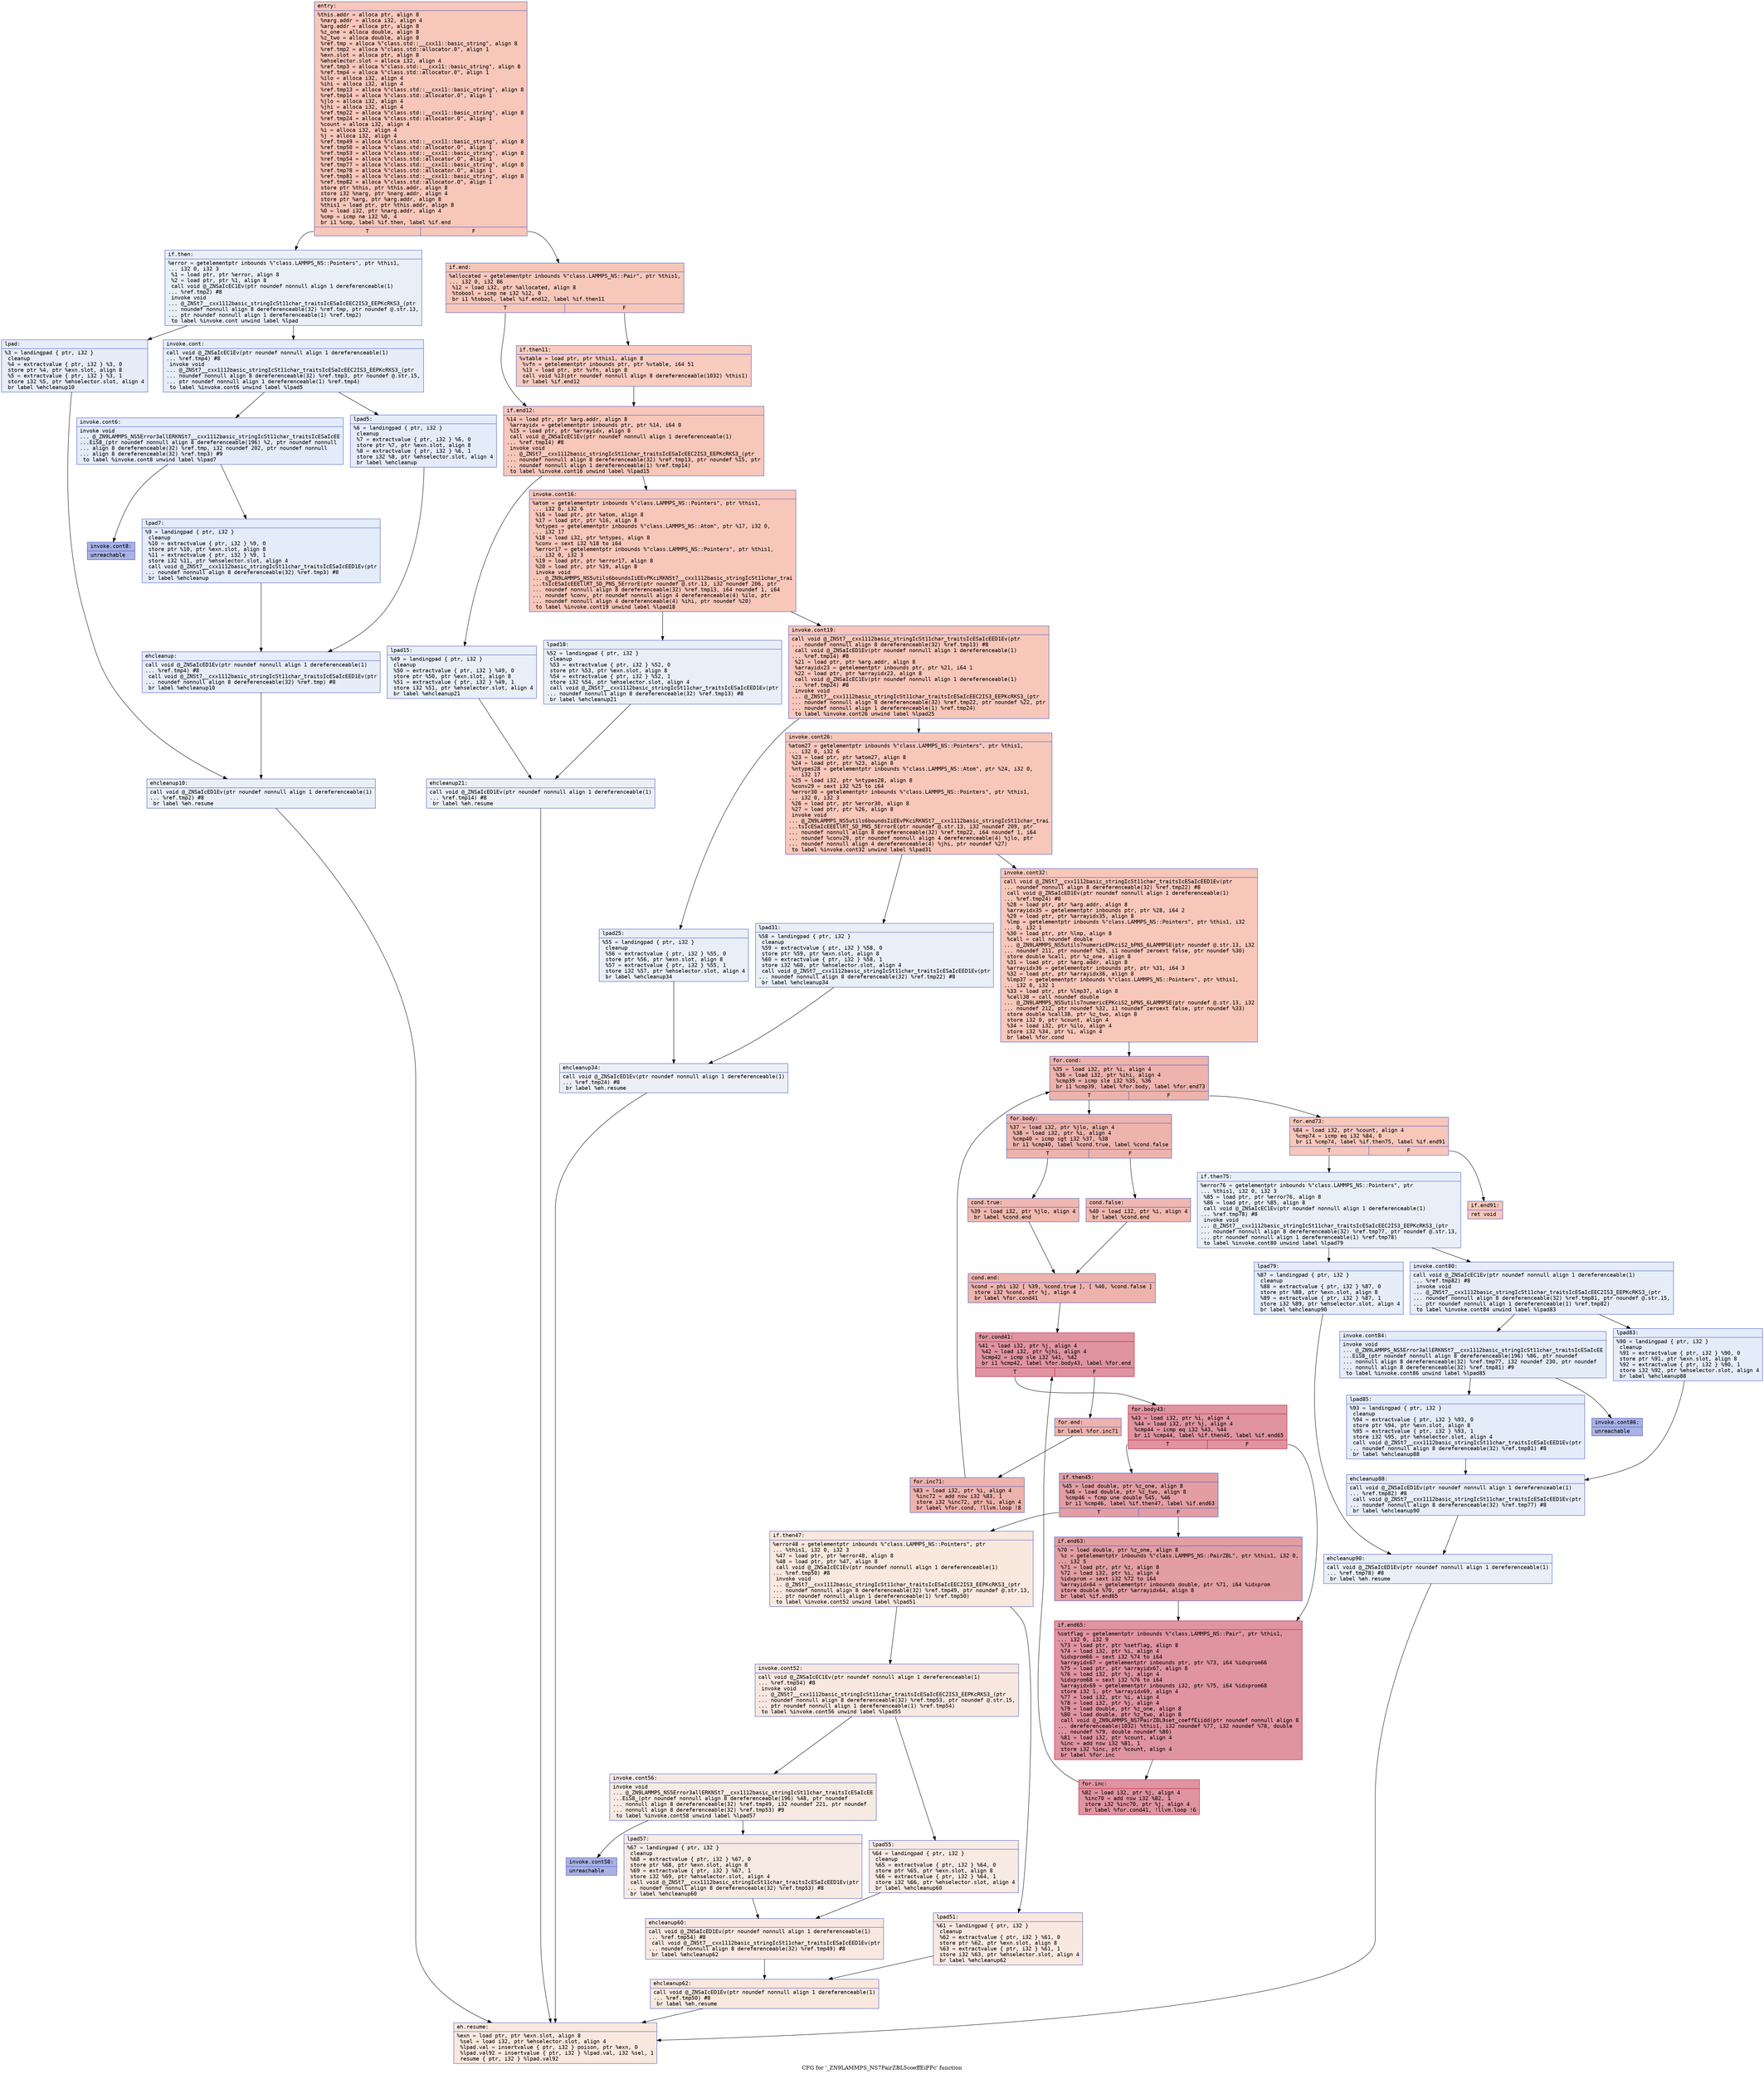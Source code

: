 digraph "CFG for '_ZN9LAMMPS_NS7PairZBL5coeffEiPPc' function" {
	label="CFG for '_ZN9LAMMPS_NS7PairZBL5coeffEiPPc' function";

	Node0x55e995863f20 [shape=record,color="#3d50c3ff", style=filled, fillcolor="#ec7f6370" fontname="Courier",label="{entry:\l|  %this.addr = alloca ptr, align 8\l  %narg.addr = alloca i32, align 4\l  %arg.addr = alloca ptr, align 8\l  %z_one = alloca double, align 8\l  %z_two = alloca double, align 8\l  %ref.tmp = alloca %\"class.std::__cxx11::basic_string\", align 8\l  %ref.tmp2 = alloca %\"class.std::allocator.0\", align 1\l  %exn.slot = alloca ptr, align 8\l  %ehselector.slot = alloca i32, align 4\l  %ref.tmp3 = alloca %\"class.std::__cxx11::basic_string\", align 8\l  %ref.tmp4 = alloca %\"class.std::allocator.0\", align 1\l  %ilo = alloca i32, align 4\l  %ihi = alloca i32, align 4\l  %ref.tmp13 = alloca %\"class.std::__cxx11::basic_string\", align 8\l  %ref.tmp14 = alloca %\"class.std::allocator.0\", align 1\l  %jlo = alloca i32, align 4\l  %jhi = alloca i32, align 4\l  %ref.tmp22 = alloca %\"class.std::__cxx11::basic_string\", align 8\l  %ref.tmp24 = alloca %\"class.std::allocator.0\", align 1\l  %count = alloca i32, align 4\l  %i = alloca i32, align 4\l  %j = alloca i32, align 4\l  %ref.tmp49 = alloca %\"class.std::__cxx11::basic_string\", align 8\l  %ref.tmp50 = alloca %\"class.std::allocator.0\", align 1\l  %ref.tmp53 = alloca %\"class.std::__cxx11::basic_string\", align 8\l  %ref.tmp54 = alloca %\"class.std::allocator.0\", align 1\l  %ref.tmp77 = alloca %\"class.std::__cxx11::basic_string\", align 8\l  %ref.tmp78 = alloca %\"class.std::allocator.0\", align 1\l  %ref.tmp81 = alloca %\"class.std::__cxx11::basic_string\", align 8\l  %ref.tmp82 = alloca %\"class.std::allocator.0\", align 1\l  store ptr %this, ptr %this.addr, align 8\l  store i32 %narg, ptr %narg.addr, align 4\l  store ptr %arg, ptr %arg.addr, align 8\l  %this1 = load ptr, ptr %this.addr, align 8\l  %0 = load i32, ptr %narg.addr, align 4\l  %cmp = icmp ne i32 %0, 4\l  br i1 %cmp, label %if.then, label %if.end\l|{<s0>T|<s1>F}}"];
	Node0x55e995863f20:s0 -> Node0x55e9958644b0[tooltip="entry -> if.then\nProbability 0.00%" ];
	Node0x55e995863f20:s1 -> Node0x55e99583cc10[tooltip="entry -> if.end\nProbability 100.00%" ];
	Node0x55e9958644b0 [shape=record,color="#3d50c3ff", style=filled, fillcolor="#cedaeb70" fontname="Courier",label="{if.then:\l|  %error = getelementptr inbounds %\"class.LAMMPS_NS::Pointers\", ptr %this1,\l... i32 0, i32 3\l  %1 = load ptr, ptr %error, align 8\l  %2 = load ptr, ptr %1, align 8\l  call void @_ZNSaIcEC1Ev(ptr noundef nonnull align 1 dereferenceable(1)\l... %ref.tmp2) #8\l  invoke void\l... @_ZNSt7__cxx1112basic_stringIcSt11char_traitsIcESaIcEEC2IS3_EEPKcRKS3_(ptr\l... noundef nonnull align 8 dereferenceable(32) %ref.tmp, ptr noundef @.str.13,\l... ptr noundef nonnull align 1 dereferenceable(1) %ref.tmp2)\l          to label %invoke.cont unwind label %lpad\l}"];
	Node0x55e9958644b0 -> Node0x55e99583d090[tooltip="if.then -> invoke.cont\nProbability 50.00%" ];
	Node0x55e9958644b0 -> Node0x55e99583d110[tooltip="if.then -> lpad\nProbability 50.00%" ];
	Node0x55e99583d090 [shape=record,color="#3d50c3ff", style=filled, fillcolor="#c7d7f070" fontname="Courier",label="{invoke.cont:\l|  call void @_ZNSaIcEC1Ev(ptr noundef nonnull align 1 dereferenceable(1)\l... %ref.tmp4) #8\l  invoke void\l... @_ZNSt7__cxx1112basic_stringIcSt11char_traitsIcESaIcEEC2IS3_EEPKcRKS3_(ptr\l... noundef nonnull align 8 dereferenceable(32) %ref.tmp3, ptr noundef @.str.15,\l... ptr noundef nonnull align 1 dereferenceable(1) %ref.tmp4)\l          to label %invoke.cont6 unwind label %lpad5\l}"];
	Node0x55e99583d090 -> Node0x55e99583d430[tooltip="invoke.cont -> invoke.cont6\nProbability 50.00%" ];
	Node0x55e99583d090 -> Node0x55e99583d480[tooltip="invoke.cont -> lpad5\nProbability 50.00%" ];
	Node0x55e99583d430 [shape=record,color="#3d50c3ff", style=filled, fillcolor="#c1d4f470" fontname="Courier",label="{invoke.cont6:\l|  invoke void\l... @_ZN9LAMMPS_NS5Error3allERKNSt7__cxx1112basic_stringIcSt11char_traitsIcESaIcEE\l...EiS8_(ptr noundef nonnull align 8 dereferenceable(196) %2, ptr noundef nonnull\l... align 8 dereferenceable(32) %ref.tmp, i32 noundef 202, ptr noundef nonnull\l... align 8 dereferenceable(32) %ref.tmp3) #9\l          to label %invoke.cont8 unwind label %lpad7\l}"];
	Node0x55e99583d430 -> Node0x55e99583d3e0[tooltip="invoke.cont6 -> invoke.cont8\nProbability 0.00%" ];
	Node0x55e99583d430 -> Node0x55e99583d740[tooltip="invoke.cont6 -> lpad7\nProbability 100.00%" ];
	Node0x55e99583d3e0 [shape=record,color="#3d50c3ff", style=filled, fillcolor="#3d50c370" fontname="Courier",label="{invoke.cont8:\l|  unreachable\l}"];
	Node0x55e99583d110 [shape=record,color="#3d50c3ff", style=filled, fillcolor="#c7d7f070" fontname="Courier",label="{lpad:\l|  %3 = landingpad \{ ptr, i32 \}\l          cleanup\l  %4 = extractvalue \{ ptr, i32 \} %3, 0\l  store ptr %4, ptr %exn.slot, align 8\l  %5 = extractvalue \{ ptr, i32 \} %3, 1\l  store i32 %5, ptr %ehselector.slot, align 4\l  br label %ehcleanup10\l}"];
	Node0x55e99583d110 -> Node0x55e99583dd00[tooltip="lpad -> ehcleanup10\nProbability 100.00%" ];
	Node0x55e99583d480 [shape=record,color="#3d50c3ff", style=filled, fillcolor="#c1d4f470" fontname="Courier",label="{lpad5:\l|  %6 = landingpad \{ ptr, i32 \}\l          cleanup\l  %7 = extractvalue \{ ptr, i32 \} %6, 0\l  store ptr %7, ptr %exn.slot, align 8\l  %8 = extractvalue \{ ptr, i32 \} %6, 1\l  store i32 %8, ptr %ehselector.slot, align 4\l  br label %ehcleanup\l}"];
	Node0x55e99583d480 -> Node0x55e99583e050[tooltip="lpad5 -> ehcleanup\nProbability 100.00%" ];
	Node0x55e99583d740 [shape=record,color="#3d50c3ff", style=filled, fillcolor="#c1d4f470" fontname="Courier",label="{lpad7:\l|  %9 = landingpad \{ ptr, i32 \}\l          cleanup\l  %10 = extractvalue \{ ptr, i32 \} %9, 0\l  store ptr %10, ptr %exn.slot, align 8\l  %11 = extractvalue \{ ptr, i32 \} %9, 1\l  store i32 %11, ptr %ehselector.slot, align 4\l  call void @_ZNSt7__cxx1112basic_stringIcSt11char_traitsIcESaIcEED1Ev(ptr\l... noundef nonnull align 8 dereferenceable(32) %ref.tmp3) #8\l  br label %ehcleanup\l}"];
	Node0x55e99583d740 -> Node0x55e99583e050[tooltip="lpad7 -> ehcleanup\nProbability 100.00%" ];
	Node0x55e99583e050 [shape=record,color="#3d50c3ff", style=filled, fillcolor="#c7d7f070" fontname="Courier",label="{ehcleanup:\l|  call void @_ZNSaIcED1Ev(ptr noundef nonnull align 1 dereferenceable(1)\l... %ref.tmp4) #8\l  call void @_ZNSt7__cxx1112basic_stringIcSt11char_traitsIcESaIcEED1Ev(ptr\l... noundef nonnull align 8 dereferenceable(32) %ref.tmp) #8\l  br label %ehcleanup10\l}"];
	Node0x55e99583e050 -> Node0x55e99583dd00[tooltip="ehcleanup -> ehcleanup10\nProbability 100.00%" ];
	Node0x55e99583dd00 [shape=record,color="#3d50c3ff", style=filled, fillcolor="#cedaeb70" fontname="Courier",label="{ehcleanup10:\l|  call void @_ZNSaIcED1Ev(ptr noundef nonnull align 1 dereferenceable(1)\l... %ref.tmp2) #8\l  br label %eh.resume\l}"];
	Node0x55e99583dd00 -> Node0x55e99583e900[tooltip="ehcleanup10 -> eh.resume\nProbability 100.00%" ];
	Node0x55e99583cc10 [shape=record,color="#3d50c3ff", style=filled, fillcolor="#ec7f6370" fontname="Courier",label="{if.end:\l|  %allocated = getelementptr inbounds %\"class.LAMMPS_NS::Pair\", ptr %this1,\l... i32 0, i32 86\l  %12 = load i32, ptr %allocated, align 8\l  %tobool = icmp ne i32 %12, 0\l  br i1 %tobool, label %if.end12, label %if.then11\l|{<s0>T|<s1>F}}"];
	Node0x55e99583cc10:s0 -> Node0x55e99583c160[tooltip="if.end -> if.end12\nProbability 62.50%" ];
	Node0x55e99583cc10:s1 -> Node0x55e99583c1e0[tooltip="if.end -> if.then11\nProbability 37.50%" ];
	Node0x55e99583c1e0 [shape=record,color="#3d50c3ff", style=filled, fillcolor="#f08b6e70" fontname="Courier",label="{if.then11:\l|  %vtable = load ptr, ptr %this1, align 8\l  %vfn = getelementptr inbounds ptr, ptr %vtable, i64 51\l  %13 = load ptr, ptr %vfn, align 8\l  call void %13(ptr noundef nonnull align 8 dereferenceable(1032) %this1)\l  br label %if.end12\l}"];
	Node0x55e99583c1e0 -> Node0x55e99583c160[tooltip="if.then11 -> if.end12\nProbability 100.00%" ];
	Node0x55e99583c160 [shape=record,color="#3d50c3ff", style=filled, fillcolor="#ec7f6370" fontname="Courier",label="{if.end12:\l|  %14 = load ptr, ptr %arg.addr, align 8\l  %arrayidx = getelementptr inbounds ptr, ptr %14, i64 0\l  %15 = load ptr, ptr %arrayidx, align 8\l  call void @_ZNSaIcEC1Ev(ptr noundef nonnull align 1 dereferenceable(1)\l... %ref.tmp14) #8\l  invoke void\l... @_ZNSt7__cxx1112basic_stringIcSt11char_traitsIcESaIcEEC2IS3_EEPKcRKS3_(ptr\l... noundef nonnull align 8 dereferenceable(32) %ref.tmp13, ptr noundef %15, ptr\l... noundef nonnull align 1 dereferenceable(1) %ref.tmp14)\l          to label %invoke.cont16 unwind label %lpad15\l}"];
	Node0x55e99583c160 -> Node0x55e99583f790[tooltip="if.end12 -> invoke.cont16\nProbability 100.00%" ];
	Node0x55e99583c160 -> Node0x55e99583f810[tooltip="if.end12 -> lpad15\nProbability 0.00%" ];
	Node0x55e99583f790 [shape=record,color="#3d50c3ff", style=filled, fillcolor="#ec7f6370" fontname="Courier",label="{invoke.cont16:\l|  %atom = getelementptr inbounds %\"class.LAMMPS_NS::Pointers\", ptr %this1,\l... i32 0, i32 6\l  %16 = load ptr, ptr %atom, align 8\l  %17 = load ptr, ptr %16, align 8\l  %ntypes = getelementptr inbounds %\"class.LAMMPS_NS::Atom\", ptr %17, i32 0,\l... i32 17\l  %18 = load i32, ptr %ntypes, align 8\l  %conv = sext i32 %18 to i64\l  %error17 = getelementptr inbounds %\"class.LAMMPS_NS::Pointers\", ptr %this1,\l... i32 0, i32 3\l  %19 = load ptr, ptr %error17, align 8\l  %20 = load ptr, ptr %19, align 8\l  invoke void\l... @_ZN9LAMMPS_NS5utils6boundsIiEEvPKciRKNSt7__cxx1112basic_stringIcSt11char_trai\l...tsIcESaIcEEEllRT_SD_PNS_5ErrorE(ptr noundef @.str.13, i32 noundef 206, ptr\l... noundef nonnull align 8 dereferenceable(32) %ref.tmp13, i64 noundef 1, i64\l... noundef %conv, ptr noundef nonnull align 4 dereferenceable(4) %ilo, ptr\l... noundef nonnull align 4 dereferenceable(4) %ihi, ptr noundef %20)\l          to label %invoke.cont19 unwind label %lpad18\l}"];
	Node0x55e99583f790 -> Node0x55e99583f740[tooltip="invoke.cont16 -> invoke.cont19\nProbability 100.00%" ];
	Node0x55e99583f790 -> Node0x55e99586ccc0[tooltip="invoke.cont16 -> lpad18\nProbability 0.00%" ];
	Node0x55e99583f740 [shape=record,color="#3d50c3ff", style=filled, fillcolor="#ec7f6370" fontname="Courier",label="{invoke.cont19:\l|  call void @_ZNSt7__cxx1112basic_stringIcSt11char_traitsIcESaIcEED1Ev(ptr\l... noundef nonnull align 8 dereferenceable(32) %ref.tmp13) #8\l  call void @_ZNSaIcED1Ev(ptr noundef nonnull align 1 dereferenceable(1)\l... %ref.tmp14) #8\l  %21 = load ptr, ptr %arg.addr, align 8\l  %arrayidx23 = getelementptr inbounds ptr, ptr %21, i64 1\l  %22 = load ptr, ptr %arrayidx23, align 8\l  call void @_ZNSaIcEC1Ev(ptr noundef nonnull align 1 dereferenceable(1)\l... %ref.tmp24) #8\l  invoke void\l... @_ZNSt7__cxx1112basic_stringIcSt11char_traitsIcESaIcEEC2IS3_EEPKcRKS3_(ptr\l... noundef nonnull align 8 dereferenceable(32) %ref.tmp22, ptr noundef %22, ptr\l... noundef nonnull align 1 dereferenceable(1) %ref.tmp24)\l          to label %invoke.cont26 unwind label %lpad25\l}"];
	Node0x55e99583f740 -> Node0x55e99586d4a0[tooltip="invoke.cont19 -> invoke.cont26\nProbability 100.00%" ];
	Node0x55e99583f740 -> Node0x55e99586d520[tooltip="invoke.cont19 -> lpad25\nProbability 0.00%" ];
	Node0x55e99586d4a0 [shape=record,color="#3d50c3ff", style=filled, fillcolor="#ec7f6370" fontname="Courier",label="{invoke.cont26:\l|  %atom27 = getelementptr inbounds %\"class.LAMMPS_NS::Pointers\", ptr %this1,\l... i32 0, i32 6\l  %23 = load ptr, ptr %atom27, align 8\l  %24 = load ptr, ptr %23, align 8\l  %ntypes28 = getelementptr inbounds %\"class.LAMMPS_NS::Atom\", ptr %24, i32 0,\l... i32 17\l  %25 = load i32, ptr %ntypes28, align 8\l  %conv29 = sext i32 %25 to i64\l  %error30 = getelementptr inbounds %\"class.LAMMPS_NS::Pointers\", ptr %this1,\l... i32 0, i32 3\l  %26 = load ptr, ptr %error30, align 8\l  %27 = load ptr, ptr %26, align 8\l  invoke void\l... @_ZN9LAMMPS_NS5utils6boundsIiEEvPKciRKNSt7__cxx1112basic_stringIcSt11char_trai\l...tsIcESaIcEEEllRT_SD_PNS_5ErrorE(ptr noundef @.str.13, i32 noundef 209, ptr\l... noundef nonnull align 8 dereferenceable(32) %ref.tmp22, i64 noundef 1, i64\l... noundef %conv29, ptr noundef nonnull align 4 dereferenceable(4) %jlo, ptr\l... noundef nonnull align 4 dereferenceable(4) %jhi, ptr noundef %27)\l          to label %invoke.cont32 unwind label %lpad31\l}"];
	Node0x55e99586d4a0 -> Node0x55e99586d450[tooltip="invoke.cont26 -> invoke.cont32\nProbability 100.00%" ];
	Node0x55e99586d4a0 -> Node0x55e99586dde0[tooltip="invoke.cont26 -> lpad31\nProbability 0.00%" ];
	Node0x55e99586d450 [shape=record,color="#3d50c3ff", style=filled, fillcolor="#ec7f6370" fontname="Courier",label="{invoke.cont32:\l|  call void @_ZNSt7__cxx1112basic_stringIcSt11char_traitsIcESaIcEED1Ev(ptr\l... noundef nonnull align 8 dereferenceable(32) %ref.tmp22) #8\l  call void @_ZNSaIcED1Ev(ptr noundef nonnull align 1 dereferenceable(1)\l... %ref.tmp24) #8\l  %28 = load ptr, ptr %arg.addr, align 8\l  %arrayidx35 = getelementptr inbounds ptr, ptr %28, i64 2\l  %29 = load ptr, ptr %arrayidx35, align 8\l  %lmp = getelementptr inbounds %\"class.LAMMPS_NS::Pointers\", ptr %this1, i32\l... 0, i32 1\l  %30 = load ptr, ptr %lmp, align 8\l  %call = call noundef double\l... @_ZN9LAMMPS_NS5utils7numericEPKciS2_bPNS_6LAMMPSE(ptr noundef @.str.13, i32\l... noundef 211, ptr noundef %29, i1 noundef zeroext false, ptr noundef %30)\l  store double %call, ptr %z_one, align 8\l  %31 = load ptr, ptr %arg.addr, align 8\l  %arrayidx36 = getelementptr inbounds ptr, ptr %31, i64 3\l  %32 = load ptr, ptr %arrayidx36, align 8\l  %lmp37 = getelementptr inbounds %\"class.LAMMPS_NS::Pointers\", ptr %this1,\l... i32 0, i32 1\l  %33 = load ptr, ptr %lmp37, align 8\l  %call38 = call noundef double\l... @_ZN9LAMMPS_NS5utils7numericEPKciS2_bPNS_6LAMMPSE(ptr noundef @.str.13, i32\l... noundef 212, ptr noundef %32, i1 noundef zeroext false, ptr noundef %33)\l  store double %call38, ptr %z_two, align 8\l  store i32 0, ptr %count, align 4\l  %34 = load i32, ptr %ilo, align 4\l  store i32 %34, ptr %i, align 4\l  br label %for.cond\l}"];
	Node0x55e99586d450 -> Node0x55e99586efc0[tooltip="invoke.cont32 -> for.cond\nProbability 100.00%" ];
	Node0x55e99586efc0 [shape=record,color="#3d50c3ff", style=filled, fillcolor="#d6524470" fontname="Courier",label="{for.cond:\l|  %35 = load i32, ptr %i, align 4\l  %36 = load i32, ptr %ihi, align 4\l  %cmp39 = icmp sle i32 %35, %36\l  br i1 %cmp39, label %for.body, label %for.end73\l|{<s0>T|<s1>F}}"];
	Node0x55e99586efc0:s0 -> Node0x55e99586f180[tooltip="for.cond -> for.body\nProbability 96.88%" ];
	Node0x55e99586efc0:s1 -> Node0x55e99586f200[tooltip="for.cond -> for.end73\nProbability 3.12%" ];
	Node0x55e99586f180 [shape=record,color="#3d50c3ff", style=filled, fillcolor="#d6524470" fontname="Courier",label="{for.body:\l|  %37 = load i32, ptr %jlo, align 4\l  %38 = load i32, ptr %i, align 4\l  %cmp40 = icmp sgt i32 %37, %38\l  br i1 %cmp40, label %cond.true, label %cond.false\l|{<s0>T|<s1>F}}"];
	Node0x55e99586f180:s0 -> Node0x55e99586f540[tooltip="for.body -> cond.true\nProbability 50.00%" ];
	Node0x55e99586f180:s1 -> Node0x55e99586f5c0[tooltip="for.body -> cond.false\nProbability 50.00%" ];
	Node0x55e99586f540 [shape=record,color="#3d50c3ff", style=filled, fillcolor="#dc5d4a70" fontname="Courier",label="{cond.true:\l|  %39 = load i32, ptr %jlo, align 4\l  br label %cond.end\l}"];
	Node0x55e99586f540 -> Node0x55e99586f7d0[tooltip="cond.true -> cond.end\nProbability 100.00%" ];
	Node0x55e99586f5c0 [shape=record,color="#3d50c3ff", style=filled, fillcolor="#dc5d4a70" fontname="Courier",label="{cond.false:\l|  %40 = load i32, ptr %i, align 4\l  br label %cond.end\l}"];
	Node0x55e99586f5c0 -> Node0x55e99586f7d0[tooltip="cond.false -> cond.end\nProbability 100.00%" ];
	Node0x55e99586f7d0 [shape=record,color="#3d50c3ff", style=filled, fillcolor="#d6524470" fontname="Courier",label="{cond.end:\l|  %cond = phi i32 [ %39, %cond.true ], [ %40, %cond.false ]\l  store i32 %cond, ptr %j, align 4\l  br label %for.cond41\l}"];
	Node0x55e99586f7d0 -> Node0x55e99586fa70[tooltip="cond.end -> for.cond41\nProbability 100.00%" ];
	Node0x55e99586fa70 [shape=record,color="#b70d28ff", style=filled, fillcolor="#b70d2870" fontname="Courier",label="{for.cond41:\l|  %41 = load i32, ptr %j, align 4\l  %42 = load i32, ptr %jhi, align 4\l  %cmp42 = icmp sle i32 %41, %42\l  br i1 %cmp42, label %for.body43, label %for.end\l|{<s0>T|<s1>F}}"];
	Node0x55e99586fa70:s0 -> Node0x55e99586fd70[tooltip="for.cond41 -> for.body43\nProbability 96.88%" ];
	Node0x55e99586fa70:s1 -> Node0x55e99586fdf0[tooltip="for.cond41 -> for.end\nProbability 3.12%" ];
	Node0x55e99586fd70 [shape=record,color="#b70d28ff", style=filled, fillcolor="#b70d2870" fontname="Courier",label="{for.body43:\l|  %43 = load i32, ptr %i, align 4\l  %44 = load i32, ptr %j, align 4\l  %cmp44 = icmp eq i32 %43, %44\l  br i1 %cmp44, label %if.then45, label %if.end65\l|{<s0>T|<s1>F}}"];
	Node0x55e99586fd70:s0 -> Node0x55e995870120[tooltip="for.body43 -> if.then45\nProbability 50.00%" ];
	Node0x55e99586fd70:s1 -> Node0x55e9958701a0[tooltip="for.body43 -> if.end65\nProbability 50.00%" ];
	Node0x55e995870120 [shape=record,color="#3d50c3ff", style=filled, fillcolor="#be242e70" fontname="Courier",label="{if.then45:\l|  %45 = load double, ptr %z_one, align 8\l  %46 = load double, ptr %z_two, align 8\l  %cmp46 = fcmp une double %45, %46\l  br i1 %cmp46, label %if.then47, label %if.end63\l|{<s0>T|<s1>F}}"];
	Node0x55e995870120:s0 -> Node0x55e9958704e0[tooltip="if.then45 -> if.then47\nProbability 0.00%" ];
	Node0x55e995870120:s1 -> Node0x55e995870560[tooltip="if.then45 -> if.end63\nProbability 100.00%" ];
	Node0x55e9958704e0 [shape=record,color="#3d50c3ff", style=filled, fillcolor="#f2cab570" fontname="Courier",label="{if.then47:\l|  %error48 = getelementptr inbounds %\"class.LAMMPS_NS::Pointers\", ptr\l... %this1, i32 0, i32 3\l  %47 = load ptr, ptr %error48, align 8\l  %48 = load ptr, ptr %47, align 8\l  call void @_ZNSaIcEC1Ev(ptr noundef nonnull align 1 dereferenceable(1)\l... %ref.tmp50) #8\l  invoke void\l... @_ZNSt7__cxx1112basic_stringIcSt11char_traitsIcESaIcEEC2IS3_EEPKcRKS3_(ptr\l... noundef nonnull align 8 dereferenceable(32) %ref.tmp49, ptr noundef @.str.13,\l... ptr noundef nonnull align 1 dereferenceable(1) %ref.tmp50)\l          to label %invoke.cont52 unwind label %lpad51\l}"];
	Node0x55e9958704e0 -> Node0x55e99583ef20[tooltip="if.then47 -> invoke.cont52\nProbability 50.00%" ];
	Node0x55e9958704e0 -> Node0x55e99583efa0[tooltip="if.then47 -> lpad51\nProbability 50.00%" ];
	Node0x55e99583ef20 [shape=record,color="#3d50c3ff", style=filled, fillcolor="#f1ccb870" fontname="Courier",label="{invoke.cont52:\l|  call void @_ZNSaIcEC1Ev(ptr noundef nonnull align 1 dereferenceable(1)\l... %ref.tmp54) #8\l  invoke void\l... @_ZNSt7__cxx1112basic_stringIcSt11char_traitsIcESaIcEEC2IS3_EEPKcRKS3_(ptr\l... noundef nonnull align 8 dereferenceable(32) %ref.tmp53, ptr noundef @.str.15,\l... ptr noundef nonnull align 1 dereferenceable(1) %ref.tmp54)\l          to label %invoke.cont56 unwind label %lpad55\l}"];
	Node0x55e99583ef20 -> Node0x55e995871c70[tooltip="invoke.cont52 -> invoke.cont56\nProbability 50.00%" ];
	Node0x55e99583ef20 -> Node0x55e995871cf0[tooltip="invoke.cont52 -> lpad55\nProbability 50.00%" ];
	Node0x55e995871c70 [shape=record,color="#3d50c3ff", style=filled, fillcolor="#eed0c070" fontname="Courier",label="{invoke.cont56:\l|  invoke void\l... @_ZN9LAMMPS_NS5Error3allERKNSt7__cxx1112basic_stringIcSt11char_traitsIcESaIcEE\l...EiS8_(ptr noundef nonnull align 8 dereferenceable(196) %48, ptr noundef\l... nonnull align 8 dereferenceable(32) %ref.tmp49, i32 noundef 221, ptr noundef\l... nonnull align 8 dereferenceable(32) %ref.tmp53) #9\l          to label %invoke.cont58 unwind label %lpad57\l}"];
	Node0x55e995871c70 -> Node0x55e995871c20[tooltip="invoke.cont56 -> invoke.cont58\nProbability 0.00%" ];
	Node0x55e995871c70 -> Node0x55e995872010[tooltip="invoke.cont56 -> lpad57\nProbability 100.00%" ];
	Node0x55e995871c20 [shape=record,color="#3d50c3ff", style=filled, fillcolor="#3d50c370" fontname="Courier",label="{invoke.cont58:\l|  unreachable\l}"];
	Node0x55e99583f810 [shape=record,color="#3d50c3ff", style=filled, fillcolor="#cedaeb70" fontname="Courier",label="{lpad15:\l|  %49 = landingpad \{ ptr, i32 \}\l          cleanup\l  %50 = extractvalue \{ ptr, i32 \} %49, 0\l  store ptr %50, ptr %exn.slot, align 8\l  %51 = extractvalue \{ ptr, i32 \} %49, 1\l  store i32 %51, ptr %ehselector.slot, align 4\l  br label %ehcleanup21\l}"];
	Node0x55e99583f810 -> Node0x55e9958725d0[tooltip="lpad15 -> ehcleanup21\nProbability 100.00%" ];
	Node0x55e99586ccc0 [shape=record,color="#3d50c3ff", style=filled, fillcolor="#cedaeb70" fontname="Courier",label="{lpad18:\l|  %52 = landingpad \{ ptr, i32 \}\l          cleanup\l  %53 = extractvalue \{ ptr, i32 \} %52, 0\l  store ptr %53, ptr %exn.slot, align 8\l  %54 = extractvalue \{ ptr, i32 \} %52, 1\l  store i32 %54, ptr %ehselector.slot, align 4\l  call void @_ZNSt7__cxx1112basic_stringIcSt11char_traitsIcESaIcEED1Ev(ptr\l... noundef nonnull align 8 dereferenceable(32) %ref.tmp13) #8\l  br label %ehcleanup21\l}"];
	Node0x55e99586ccc0 -> Node0x55e9958725d0[tooltip="lpad18 -> ehcleanup21\nProbability 100.00%" ];
	Node0x55e9958725d0 [shape=record,color="#3d50c3ff", style=filled, fillcolor="#d4dbe670" fontname="Courier",label="{ehcleanup21:\l|  call void @_ZNSaIcED1Ev(ptr noundef nonnull align 1 dereferenceable(1)\l... %ref.tmp14) #8\l  br label %eh.resume\l}"];
	Node0x55e9958725d0 -> Node0x55e99583e900[tooltip="ehcleanup21 -> eh.resume\nProbability 100.00%" ];
	Node0x55e99586d520 [shape=record,color="#3d50c3ff", style=filled, fillcolor="#cedaeb70" fontname="Courier",label="{lpad25:\l|  %55 = landingpad \{ ptr, i32 \}\l          cleanup\l  %56 = extractvalue \{ ptr, i32 \} %55, 0\l  store ptr %56, ptr %exn.slot, align 8\l  %57 = extractvalue \{ ptr, i32 \} %55, 1\l  store i32 %57, ptr %ehselector.slot, align 4\l  br label %ehcleanup34\l}"];
	Node0x55e99586d520 -> Node0x55e995872ea0[tooltip="lpad25 -> ehcleanup34\nProbability 100.00%" ];
	Node0x55e99586dde0 [shape=record,color="#3d50c3ff", style=filled, fillcolor="#cedaeb70" fontname="Courier",label="{lpad31:\l|  %58 = landingpad \{ ptr, i32 \}\l          cleanup\l  %59 = extractvalue \{ ptr, i32 \} %58, 0\l  store ptr %59, ptr %exn.slot, align 8\l  %60 = extractvalue \{ ptr, i32 \} %58, 1\l  store i32 %60, ptr %ehselector.slot, align 4\l  call void @_ZNSt7__cxx1112basic_stringIcSt11char_traitsIcESaIcEED1Ev(ptr\l... noundef nonnull align 8 dereferenceable(32) %ref.tmp22) #8\l  br label %ehcleanup34\l}"];
	Node0x55e99586dde0 -> Node0x55e995872ea0[tooltip="lpad31 -> ehcleanup34\nProbability 100.00%" ];
	Node0x55e995872ea0 [shape=record,color="#3d50c3ff", style=filled, fillcolor="#d4dbe670" fontname="Courier",label="{ehcleanup34:\l|  call void @_ZNSaIcED1Ev(ptr noundef nonnull align 1 dereferenceable(1)\l... %ref.tmp24) #8\l  br label %eh.resume\l}"];
	Node0x55e995872ea0 -> Node0x55e99583e900[tooltip="ehcleanup34 -> eh.resume\nProbability 100.00%" ];
	Node0x55e99583efa0 [shape=record,color="#3d50c3ff", style=filled, fillcolor="#f1ccb870" fontname="Courier",label="{lpad51:\l|  %61 = landingpad \{ ptr, i32 \}\l          cleanup\l  %62 = extractvalue \{ ptr, i32 \} %61, 0\l  store ptr %62, ptr %exn.slot, align 8\l  %63 = extractvalue \{ ptr, i32 \} %61, 1\l  store i32 %63, ptr %ehselector.slot, align 4\l  br label %ehcleanup62\l}"];
	Node0x55e99583efa0 -> Node0x55e995873790[tooltip="lpad51 -> ehcleanup62\nProbability 100.00%" ];
	Node0x55e995871cf0 [shape=record,color="#3d50c3ff", style=filled, fillcolor="#eed0c070" fontname="Courier",label="{lpad55:\l|  %64 = landingpad \{ ptr, i32 \}\l          cleanup\l  %65 = extractvalue \{ ptr, i32 \} %64, 0\l  store ptr %65, ptr %exn.slot, align 8\l  %66 = extractvalue \{ ptr, i32 \} %64, 1\l  store i32 %66, ptr %ehselector.slot, align 4\l  br label %ehcleanup60\l}"];
	Node0x55e995871cf0 -> Node0x55e995873b00[tooltip="lpad55 -> ehcleanup60\nProbability 100.00%" ];
	Node0x55e995872010 [shape=record,color="#3d50c3ff", style=filled, fillcolor="#eed0c070" fontname="Courier",label="{lpad57:\l|  %67 = landingpad \{ ptr, i32 \}\l          cleanup\l  %68 = extractvalue \{ ptr, i32 \} %67, 0\l  store ptr %68, ptr %exn.slot, align 8\l  %69 = extractvalue \{ ptr, i32 \} %67, 1\l  store i32 %69, ptr %ehselector.slot, align 4\l  call void @_ZNSt7__cxx1112basic_stringIcSt11char_traitsIcESaIcEED1Ev(ptr\l... noundef nonnull align 8 dereferenceable(32) %ref.tmp53) #8\l  br label %ehcleanup60\l}"];
	Node0x55e995872010 -> Node0x55e995873b00[tooltip="lpad57 -> ehcleanup60\nProbability 100.00%" ];
	Node0x55e995873b00 [shape=record,color="#3d50c3ff", style=filled, fillcolor="#f1ccb870" fontname="Courier",label="{ehcleanup60:\l|  call void @_ZNSaIcED1Ev(ptr noundef nonnull align 1 dereferenceable(1)\l... %ref.tmp54) #8\l  call void @_ZNSt7__cxx1112basic_stringIcSt11char_traitsIcESaIcEED1Ev(ptr\l... noundef nonnull align 8 dereferenceable(32) %ref.tmp49) #8\l  br label %ehcleanup62\l}"];
	Node0x55e995873b00 -> Node0x55e995873790[tooltip="ehcleanup60 -> ehcleanup62\nProbability 100.00%" ];
	Node0x55e995873790 [shape=record,color="#3d50c3ff", style=filled, fillcolor="#f2cab570" fontname="Courier",label="{ehcleanup62:\l|  call void @_ZNSaIcED1Ev(ptr noundef nonnull align 1 dereferenceable(1)\l... %ref.tmp50) #8\l  br label %eh.resume\l}"];
	Node0x55e995873790 -> Node0x55e99583e900[tooltip="ehcleanup62 -> eh.resume\nProbability 100.00%" ];
	Node0x55e995870560 [shape=record,color="#3d50c3ff", style=filled, fillcolor="#be242e70" fontname="Courier",label="{if.end63:\l|  %70 = load double, ptr %z_one, align 8\l  %z = getelementptr inbounds %\"class.LAMMPS_NS::PairZBL\", ptr %this1, i32 0,\l... i32 5\l  %71 = load ptr, ptr %z, align 8\l  %72 = load i32, ptr %i, align 4\l  %idxprom = sext i32 %72 to i64\l  %arrayidx64 = getelementptr inbounds double, ptr %71, i64 %idxprom\l  store double %70, ptr %arrayidx64, align 8\l  br label %if.end65\l}"];
	Node0x55e995870560 -> Node0x55e9958701a0[tooltip="if.end63 -> if.end65\nProbability 100.00%" ];
	Node0x55e9958701a0 [shape=record,color="#b70d28ff", style=filled, fillcolor="#b70d2870" fontname="Courier",label="{if.end65:\l|  %setflag = getelementptr inbounds %\"class.LAMMPS_NS::Pair\", ptr %this1,\l... i32 0, i32 9\l  %73 = load ptr, ptr %setflag, align 8\l  %74 = load i32, ptr %i, align 4\l  %idxprom66 = sext i32 %74 to i64\l  %arrayidx67 = getelementptr inbounds ptr, ptr %73, i64 %idxprom66\l  %75 = load ptr, ptr %arrayidx67, align 8\l  %76 = load i32, ptr %j, align 4\l  %idxprom68 = sext i32 %76 to i64\l  %arrayidx69 = getelementptr inbounds i32, ptr %75, i64 %idxprom68\l  store i32 1, ptr %arrayidx69, align 4\l  %77 = load i32, ptr %i, align 4\l  %78 = load i32, ptr %j, align 4\l  %79 = load double, ptr %z_one, align 8\l  %80 = load double, ptr %z_two, align 8\l  call void @_ZN9LAMMPS_NS7PairZBL9set_coeffEiidd(ptr noundef nonnull align 8\l... dereferenceable(1032) %this1, i32 noundef %77, i32 noundef %78, double\l... noundef %79, double noundef %80)\l  %81 = load i32, ptr %count, align 4\l  %inc = add nsw i32 %81, 1\l  store i32 %inc, ptr %count, align 4\l  br label %for.inc\l}"];
	Node0x55e9958701a0 -> Node0x55e995875540[tooltip="if.end65 -> for.inc\nProbability 100.00%" ];
	Node0x55e995875540 [shape=record,color="#b70d28ff", style=filled, fillcolor="#b70d2870" fontname="Courier",label="{for.inc:\l|  %82 = load i32, ptr %j, align 4\l  %inc70 = add nsw i32 %82, 1\l  store i32 %inc70, ptr %j, align 4\l  br label %for.cond41, !llvm.loop !6\l}"];
	Node0x55e995875540 -> Node0x55e99586fa70[tooltip="for.inc -> for.cond41\nProbability 100.00%" ];
	Node0x55e99586fdf0 [shape=record,color="#3d50c3ff", style=filled, fillcolor="#d6524470" fontname="Courier",label="{for.end:\l|  br label %for.inc71\l}"];
	Node0x55e99586fdf0 -> Node0x55e9958758d0[tooltip="for.end -> for.inc71\nProbability 100.00%" ];
	Node0x55e9958758d0 [shape=record,color="#3d50c3ff", style=filled, fillcolor="#d6524470" fontname="Courier",label="{for.inc71:\l|  %83 = load i32, ptr %i, align 4\l  %inc72 = add nsw i32 %83, 1\l  store i32 %inc72, ptr %i, align 4\l  br label %for.cond, !llvm.loop !8\l}"];
	Node0x55e9958758d0 -> Node0x55e99586efc0[tooltip="for.inc71 -> for.cond\nProbability 100.00%" ];
	Node0x55e99586f200 [shape=record,color="#3d50c3ff", style=filled, fillcolor="#ec7f6370" fontname="Courier",label="{for.end73:\l|  %84 = load i32, ptr %count, align 4\l  %cmp74 = icmp eq i32 %84, 0\l  br i1 %cmp74, label %if.then75, label %if.end91\l|{<s0>T|<s1>F}}"];
	Node0x55e99586f200:s0 -> Node0x55e995875e50[tooltip="for.end73 -> if.then75\nProbability 0.00%" ];
	Node0x55e99586f200:s1 -> Node0x55e995875ed0[tooltip="for.end73 -> if.end91\nProbability 100.00%" ];
	Node0x55e995875e50 [shape=record,color="#3d50c3ff", style=filled, fillcolor="#cedaeb70" fontname="Courier",label="{if.then75:\l|  %error76 = getelementptr inbounds %\"class.LAMMPS_NS::Pointers\", ptr\l... %this1, i32 0, i32 3\l  %85 = load ptr, ptr %error76, align 8\l  %86 = load ptr, ptr %85, align 8\l  call void @_ZNSaIcEC1Ev(ptr noundef nonnull align 1 dereferenceable(1)\l... %ref.tmp78) #8\l  invoke void\l... @_ZNSt7__cxx1112basic_stringIcSt11char_traitsIcESaIcEEC2IS3_EEPKcRKS3_(ptr\l... noundef nonnull align 8 dereferenceable(32) %ref.tmp77, ptr noundef @.str.13,\l... ptr noundef nonnull align 1 dereferenceable(1) %ref.tmp78)\l          to label %invoke.cont80 unwind label %lpad79\l}"];
	Node0x55e995875e50 -> Node0x55e995876360[tooltip="if.then75 -> invoke.cont80\nProbability 50.00%" ];
	Node0x55e995875e50 -> Node0x55e9958763e0[tooltip="if.then75 -> lpad79\nProbability 50.00%" ];
	Node0x55e995876360 [shape=record,color="#3d50c3ff", style=filled, fillcolor="#c7d7f070" fontname="Courier",label="{invoke.cont80:\l|  call void @_ZNSaIcEC1Ev(ptr noundef nonnull align 1 dereferenceable(1)\l... %ref.tmp82) #8\l  invoke void\l... @_ZNSt7__cxx1112basic_stringIcSt11char_traitsIcESaIcEEC2IS3_EEPKcRKS3_(ptr\l... noundef nonnull align 8 dereferenceable(32) %ref.tmp81, ptr noundef @.str.15,\l... ptr noundef nonnull align 1 dereferenceable(1) %ref.tmp82)\l          to label %invoke.cont84 unwind label %lpad83\l}"];
	Node0x55e995876360 -> Node0x55e995876700[tooltip="invoke.cont80 -> invoke.cont84\nProbability 50.00%" ];
	Node0x55e995876360 -> Node0x55e995876750[tooltip="invoke.cont80 -> lpad83\nProbability 50.00%" ];
	Node0x55e995876700 [shape=record,color="#3d50c3ff", style=filled, fillcolor="#c1d4f470" fontname="Courier",label="{invoke.cont84:\l|  invoke void\l... @_ZN9LAMMPS_NS5Error3allERKNSt7__cxx1112basic_stringIcSt11char_traitsIcESaIcEE\l...EiS8_(ptr noundef nonnull align 8 dereferenceable(196) %86, ptr noundef\l... nonnull align 8 dereferenceable(32) %ref.tmp77, i32 noundef 230, ptr noundef\l... nonnull align 8 dereferenceable(32) %ref.tmp81) #9\l          to label %invoke.cont86 unwind label %lpad85\l}"];
	Node0x55e995876700 -> Node0x55e9958766b0[tooltip="invoke.cont84 -> invoke.cont86\nProbability 0.00%" ];
	Node0x55e995876700 -> Node0x55e9958769b0[tooltip="invoke.cont84 -> lpad85\nProbability 100.00%" ];
	Node0x55e9958766b0 [shape=record,color="#3d50c3ff", style=filled, fillcolor="#3d50c370" fontname="Courier",label="{invoke.cont86:\l|  unreachable\l}"];
	Node0x55e9958763e0 [shape=record,color="#3d50c3ff", style=filled, fillcolor="#c7d7f070" fontname="Courier",label="{lpad79:\l|  %87 = landingpad \{ ptr, i32 \}\l          cleanup\l  %88 = extractvalue \{ ptr, i32 \} %87, 0\l  store ptr %88, ptr %exn.slot, align 8\l  %89 = extractvalue \{ ptr, i32 \} %87, 1\l  store i32 %89, ptr %ehselector.slot, align 4\l  br label %ehcleanup90\l}"];
	Node0x55e9958763e0 -> Node0x55e995876f10[tooltip="lpad79 -> ehcleanup90\nProbability 100.00%" ];
	Node0x55e995876750 [shape=record,color="#3d50c3ff", style=filled, fillcolor="#c1d4f470" fontname="Courier",label="{lpad83:\l|  %90 = landingpad \{ ptr, i32 \}\l          cleanup\l  %91 = extractvalue \{ ptr, i32 \} %90, 0\l  store ptr %91, ptr %exn.slot, align 8\l  %92 = extractvalue \{ ptr, i32 \} %90, 1\l  store i32 %92, ptr %ehselector.slot, align 4\l  br label %ehcleanup88\l}"];
	Node0x55e995876750 -> Node0x55e995877260[tooltip="lpad83 -> ehcleanup88\nProbability 100.00%" ];
	Node0x55e9958769b0 [shape=record,color="#3d50c3ff", style=filled, fillcolor="#c1d4f470" fontname="Courier",label="{lpad85:\l|  %93 = landingpad \{ ptr, i32 \}\l          cleanup\l  %94 = extractvalue \{ ptr, i32 \} %93, 0\l  store ptr %94, ptr %exn.slot, align 8\l  %95 = extractvalue \{ ptr, i32 \} %93, 1\l  store i32 %95, ptr %ehselector.slot, align 4\l  call void @_ZNSt7__cxx1112basic_stringIcSt11char_traitsIcESaIcEED1Ev(ptr\l... noundef nonnull align 8 dereferenceable(32) %ref.tmp81) #8\l  br label %ehcleanup88\l}"];
	Node0x55e9958769b0 -> Node0x55e995877260[tooltip="lpad85 -> ehcleanup88\nProbability 100.00%" ];
	Node0x55e995877260 [shape=record,color="#3d50c3ff", style=filled, fillcolor="#c7d7f070" fontname="Courier",label="{ehcleanup88:\l|  call void @_ZNSaIcED1Ev(ptr noundef nonnull align 1 dereferenceable(1)\l... %ref.tmp82) #8\l  call void @_ZNSt7__cxx1112basic_stringIcSt11char_traitsIcESaIcEED1Ev(ptr\l... noundef nonnull align 8 dereferenceable(32) %ref.tmp77) #8\l  br label %ehcleanup90\l}"];
	Node0x55e995877260 -> Node0x55e995876f10[tooltip="ehcleanup88 -> ehcleanup90\nProbability 100.00%" ];
	Node0x55e995876f10 [shape=record,color="#3d50c3ff", style=filled, fillcolor="#cedaeb70" fontname="Courier",label="{ehcleanup90:\l|  call void @_ZNSaIcED1Ev(ptr noundef nonnull align 1 dereferenceable(1)\l... %ref.tmp78) #8\l  br label %eh.resume\l}"];
	Node0x55e995876f10 -> Node0x55e99583e900[tooltip="ehcleanup90 -> eh.resume\nProbability 100.00%" ];
	Node0x55e995875ed0 [shape=record,color="#3d50c3ff", style=filled, fillcolor="#ec7f6370" fontname="Courier",label="{if.end91:\l|  ret void\l}"];
	Node0x55e99583e900 [shape=record,color="#3d50c3ff", style=filled, fillcolor="#f2cab570" fontname="Courier",label="{eh.resume:\l|  %exn = load ptr, ptr %exn.slot, align 8\l  %sel = load i32, ptr %ehselector.slot, align 4\l  %lpad.val = insertvalue \{ ptr, i32 \} poison, ptr %exn, 0\l  %lpad.val92 = insertvalue \{ ptr, i32 \} %lpad.val, i32 %sel, 1\l  resume \{ ptr, i32 \} %lpad.val92\l}"];
}
